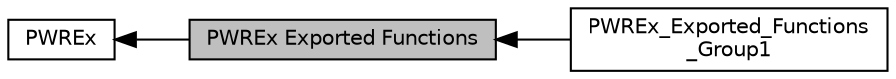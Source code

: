 digraph "PWREx Exported Functions"
{
  edge [fontname="Helvetica",fontsize="10",labelfontname="Helvetica",labelfontsize="10"];
  node [fontname="Helvetica",fontsize="10",shape=box];
  rankdir=LR;
  Node1 [label="PWREx Exported Functions",height=0.2,width=0.4,color="black", fillcolor="grey75", style="filled", fontcolor="black",tooltip=" "];
  Node2 [label="PWREx",height=0.2,width=0.4,color="black", fillcolor="white", style="filled",URL="$group___p_w_r_ex.html",tooltip="PWR HAL module driver."];
  Node3 [label="PWREx_Exported_Functions\l_Group1",height=0.2,width=0.4,color="black", fillcolor="white", style="filled",URL="$group___p_w_r_ex___exported___functions___group1.html",tooltip=" "];
  Node2->Node1 [shape=plaintext, dir="back", style="solid"];
  Node1->Node3 [shape=plaintext, dir="back", style="solid"];
}
